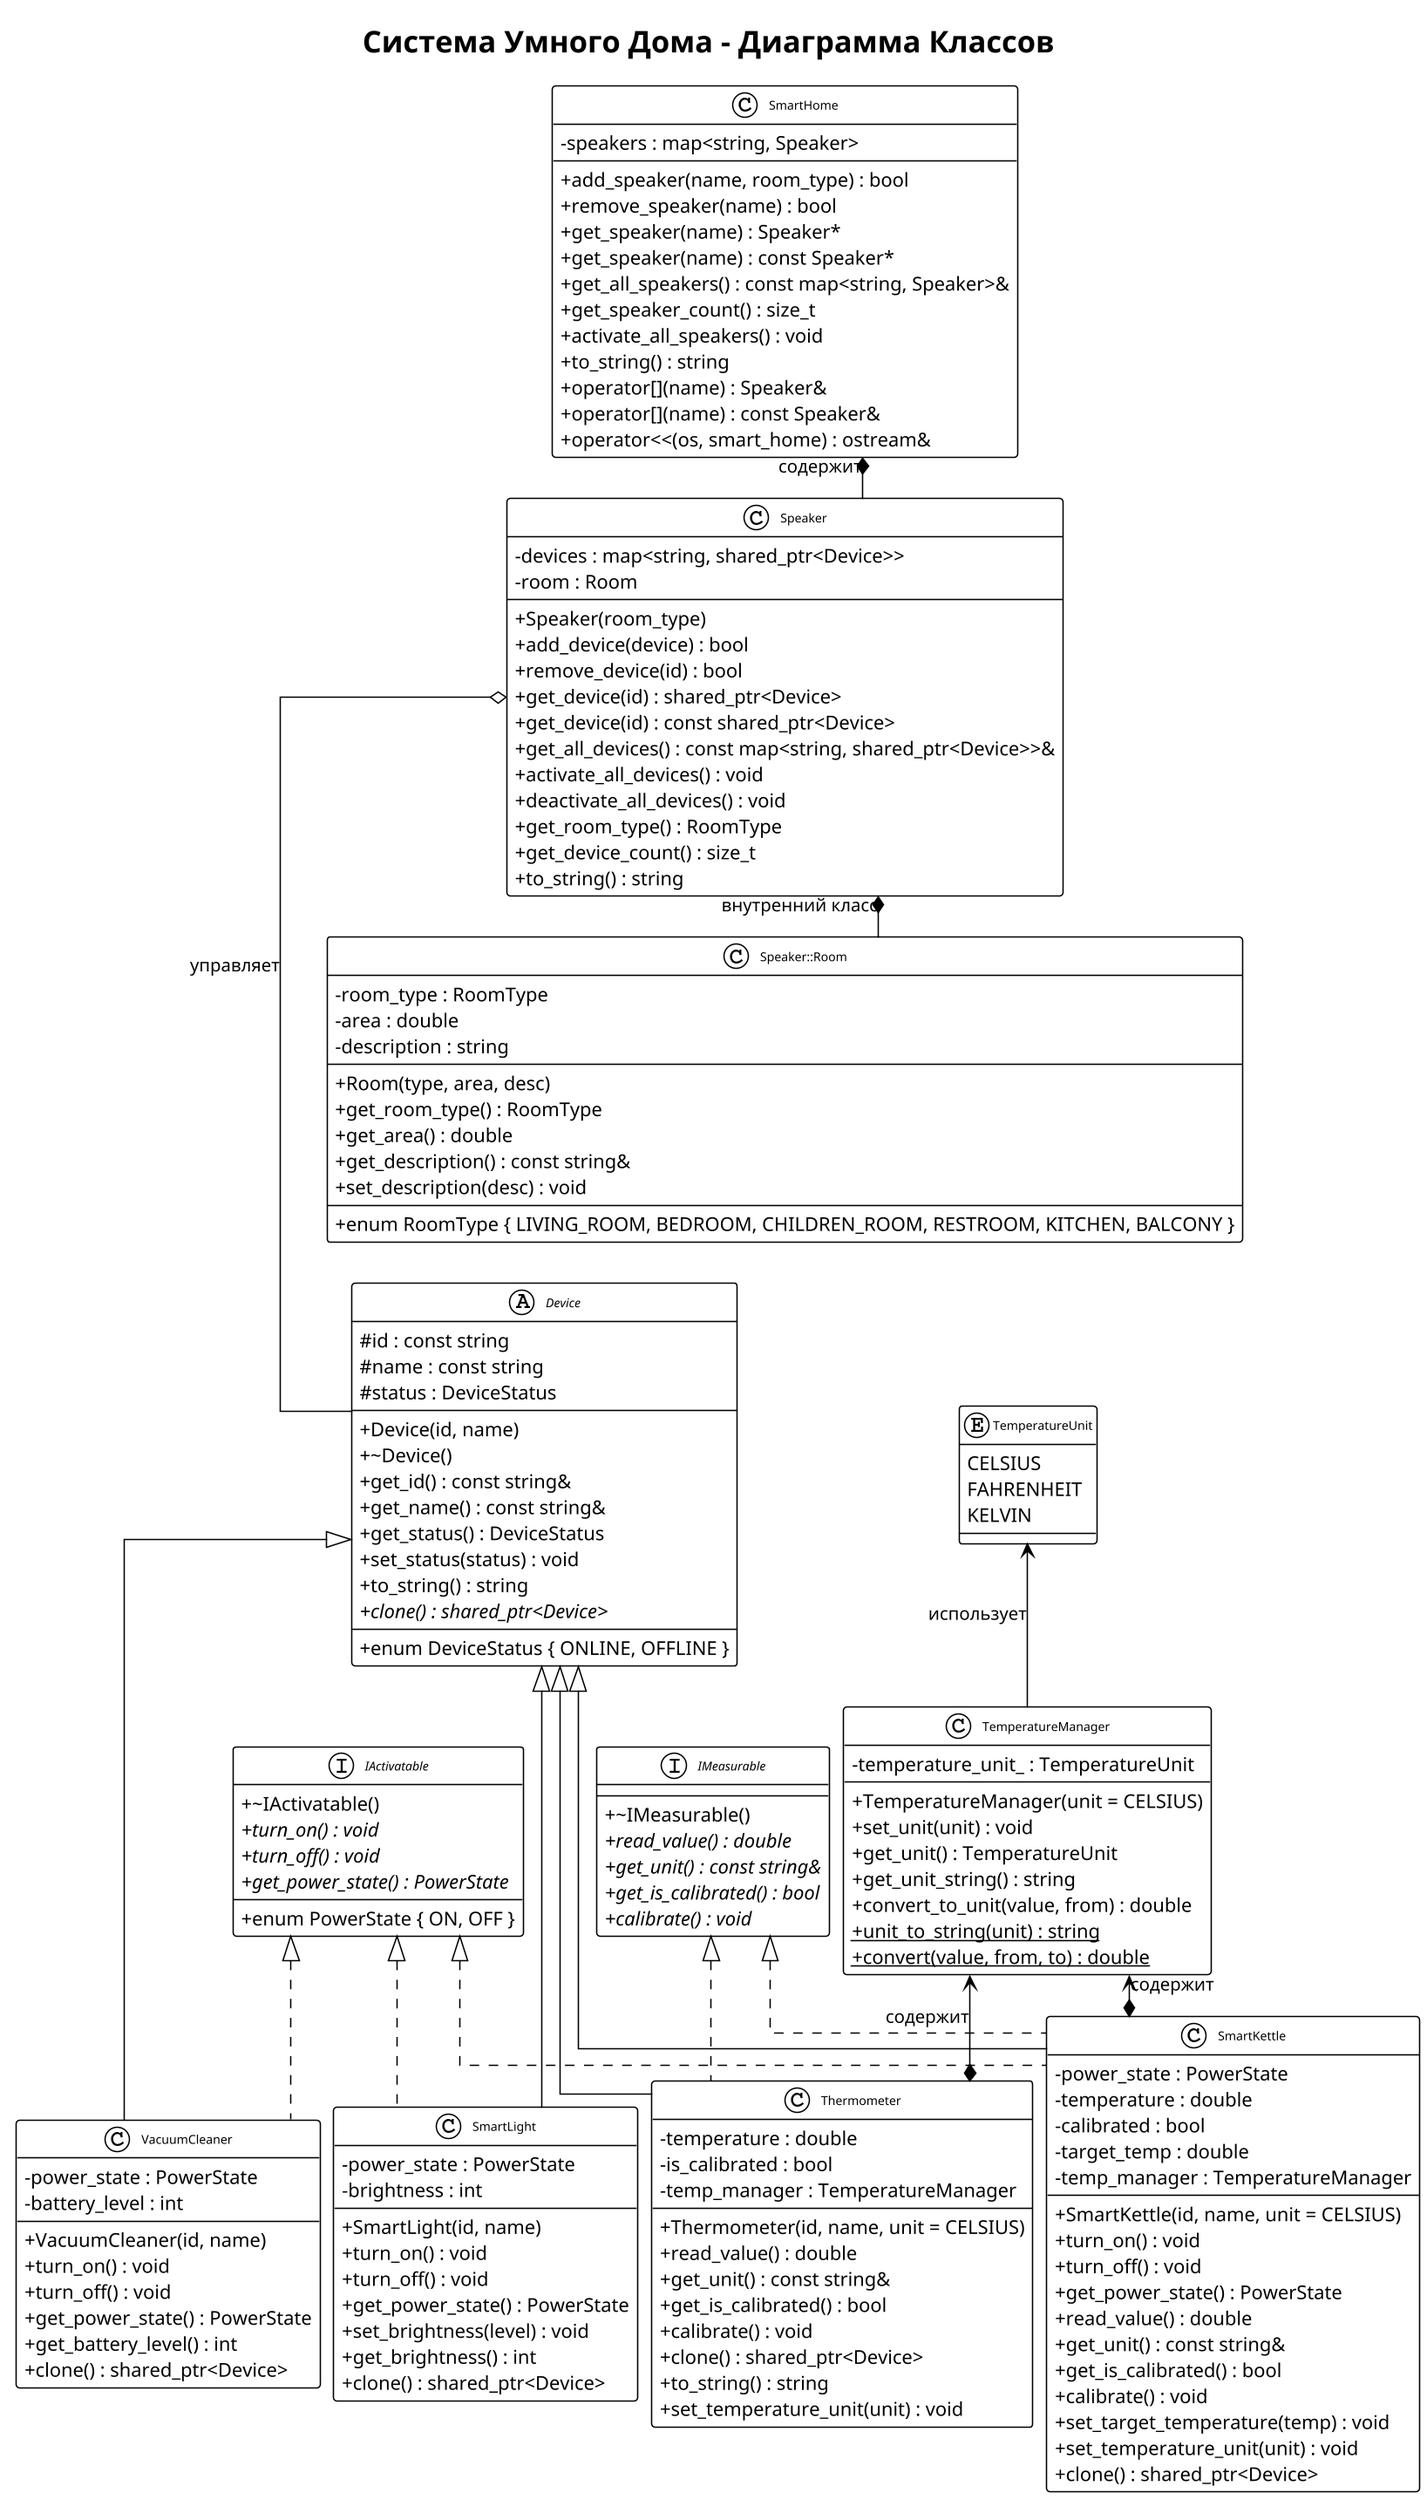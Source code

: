 @startuml SmartHouse_ClassDiagram

!theme plain
skinparam classAttributeIconSize 0
skinparam classFontSize 9
skinparam packageFontSize 11
skinparam dpi 150
skinparam linetype ortho
skinparam nodesep 10
skinparam ranksep 30

title "Система Умного Дома - Диаграмма Классов"

class SmartHome {
    - speakers : map<string, Speaker>
    --
    + add_speaker(name, room_type) : bool
    + remove_speaker(name) : bool
    + get_speaker(name) : Speaker*
    + get_speaker(name) : const Speaker*
    + get_all_speakers() : const map<string, Speaker>&
    + get_speaker_count() : size_t
    + activate_all_speakers() : void
    + to_string() : string
    + operator[](name) : Speaker&
    + operator[](name) : const Speaker&
    + operator<<(os, smart_home) : ostream&
}

class Speaker {
    - devices : map<string, shared_ptr<Device>>
    - room : Room
    --
    + Speaker(room_type)
    + add_device(device) : bool
    + remove_device(id) : bool
    + get_device(id) : shared_ptr<Device>
    + get_device(id) : const shared_ptr<Device>
    + get_all_devices() : const map<string, shared_ptr<Device>>&
    + activate_all_devices() : void
    + deactivate_all_devices() : void
    + get_room_type() : RoomType
    + get_device_count() : size_t
    + to_string() : string
}

class "Speaker::Room" as Room {
    - room_type : RoomType
    - area : double
    - description : string
    --
    + Room(type, area, desc)
    + get_room_type() : RoomType
    + get_area() : double
    + get_description() : const string&
    + set_description(desc) : void
    --
    + enum RoomType { LIVING_ROOM, BEDROOM, CHILDREN_ROOM, RESTROOM, KITCHEN, BALCONY }
}

abstract class Device {
    # id : const string
    # name : const string
    # status : DeviceStatus
    --
    + Device(id, name)
    + ~Device()
    + get_id() : const string&
    + get_name() : const string&
    + get_status() : DeviceStatus
    + set_status(status) : void
    + to_string() : string
    + {abstract} clone() : shared_ptr<Device>
    --
    + enum DeviceStatus { ONLINE, OFFLINE }
}

enum TemperatureUnit {
    CELSIUS
    FAHRENHEIT
    KELVIN
}

class TemperatureManager {
    - temperature_unit_ : TemperatureUnit
    --
    + TemperatureManager(unit = CELSIUS)
    + set_unit(unit) : void
    + get_unit() : TemperatureUnit
    + get_unit_string() : string
    + convert_to_unit(value, from) : double
    + {static} unit_to_string(unit) : string
    + {static} convert(value, from, to) : double
}

interface IActivatable {
    + ~IActivatable()
    + {abstract} turn_on() : void
    + {abstract} turn_off() : void
    + {abstract} get_power_state() : PowerState
    --
    + enum PowerState { ON, OFF }
}

interface IMeasurable {
    + ~IMeasurable()
    + {abstract} read_value() : double
    + {abstract} get_unit() : const string&
    + {abstract} get_is_calibrated() : bool
    + {abstract} calibrate() : void
}

class VacuumCleaner {
    - power_state : PowerState
    - battery_level : int
    --
    + VacuumCleaner(id, name)
    + turn_on() : void
    + turn_off() : void
    + get_power_state() : PowerState
    + get_battery_level() : int
    + clone() : shared_ptr<Device>
}

class SmartLight {
    - power_state : PowerState
    - brightness : int
    --
    + SmartLight(id, name)
    + turn_on() : void
    + turn_off() : void
    + get_power_state() : PowerState
    + set_brightness(level) : void
    + get_brightness() : int
    + clone() : shared_ptr<Device>
}

class Thermometer {
    - temperature : double
    - is_calibrated : bool
    - temp_manager : TemperatureManager
    --
    + Thermometer(id, name, unit = CELSIUS)
    + read_value() : double
    + get_unit() : const string&
    + get_is_calibrated() : bool
    + calibrate() : void
    + clone() : shared_ptr<Device>
    + to_string() : string
    + set_temperature_unit(unit) : void
}

class SmartKettle {
    - power_state : PowerState
    - temperature : double
    - calibrated : bool
    - target_temp : double
    - temp_manager : TemperatureManager
    --
    + SmartKettle(id, name, unit = CELSIUS)
    + turn_on() : void
    + turn_off() : void
    + get_power_state() : PowerState
    + read_value() : double
    + get_unit() : const string&
    + get_is_calibrated() : bool
    + calibrate() : void
    + set_target_temperature(temp) : void
    + set_temperature_unit(unit) : void
    + clone() : shared_ptr<Device>
}

' Горизонтальное размещение интерфейсов и менеджера температуры
IActivatable -[hidden]right- IMeasurable
IMeasurable -[hidden]right- TemperatureManager

' Горизонтальное размещение устройств
VacuumCleaner -[hidden]right- SmartLight
Thermometer -[hidden]right- SmartKettle

' Вертикальная последовательность
SmartHome -[hidden]down-> Speaker
Speaker -[hidden]down-> Room
Room -[hidden]down-> Device
Device -[hidden]down-> IActivatable
IActivatable -[hidden]down-> VacuumCleaner
TemperatureManager -[hidden]down-> Thermometer

' Композиция
SmartHome *-- Speaker : "содержит"
Speaker *-- Room : "внутренний класс"

' Управление устройствами
Speaker o-- Device : "управляет"

' Наследование
Device <|-- VacuumCleaner
Device <|-- SmartLight
Device <|-- Thermometer
Device <|-- SmartKettle

' Реализация интерфейсов
IActivatable <|.. VacuumCleaner
IActivatable <|.. SmartLight
IMeasurable <|.. Thermometer
IActivatable <|.. SmartKettle
IMeasurable <|.. SmartKettle

' Композиция с TemperatureManager
TemperatureManager <--* Thermometer : "содержит"
TemperatureManager <--* SmartKettle : "содержит"

' Использование enum TemperatureUnit
TemperatureUnit <-- TemperatureManager : "использует"

@enduml 